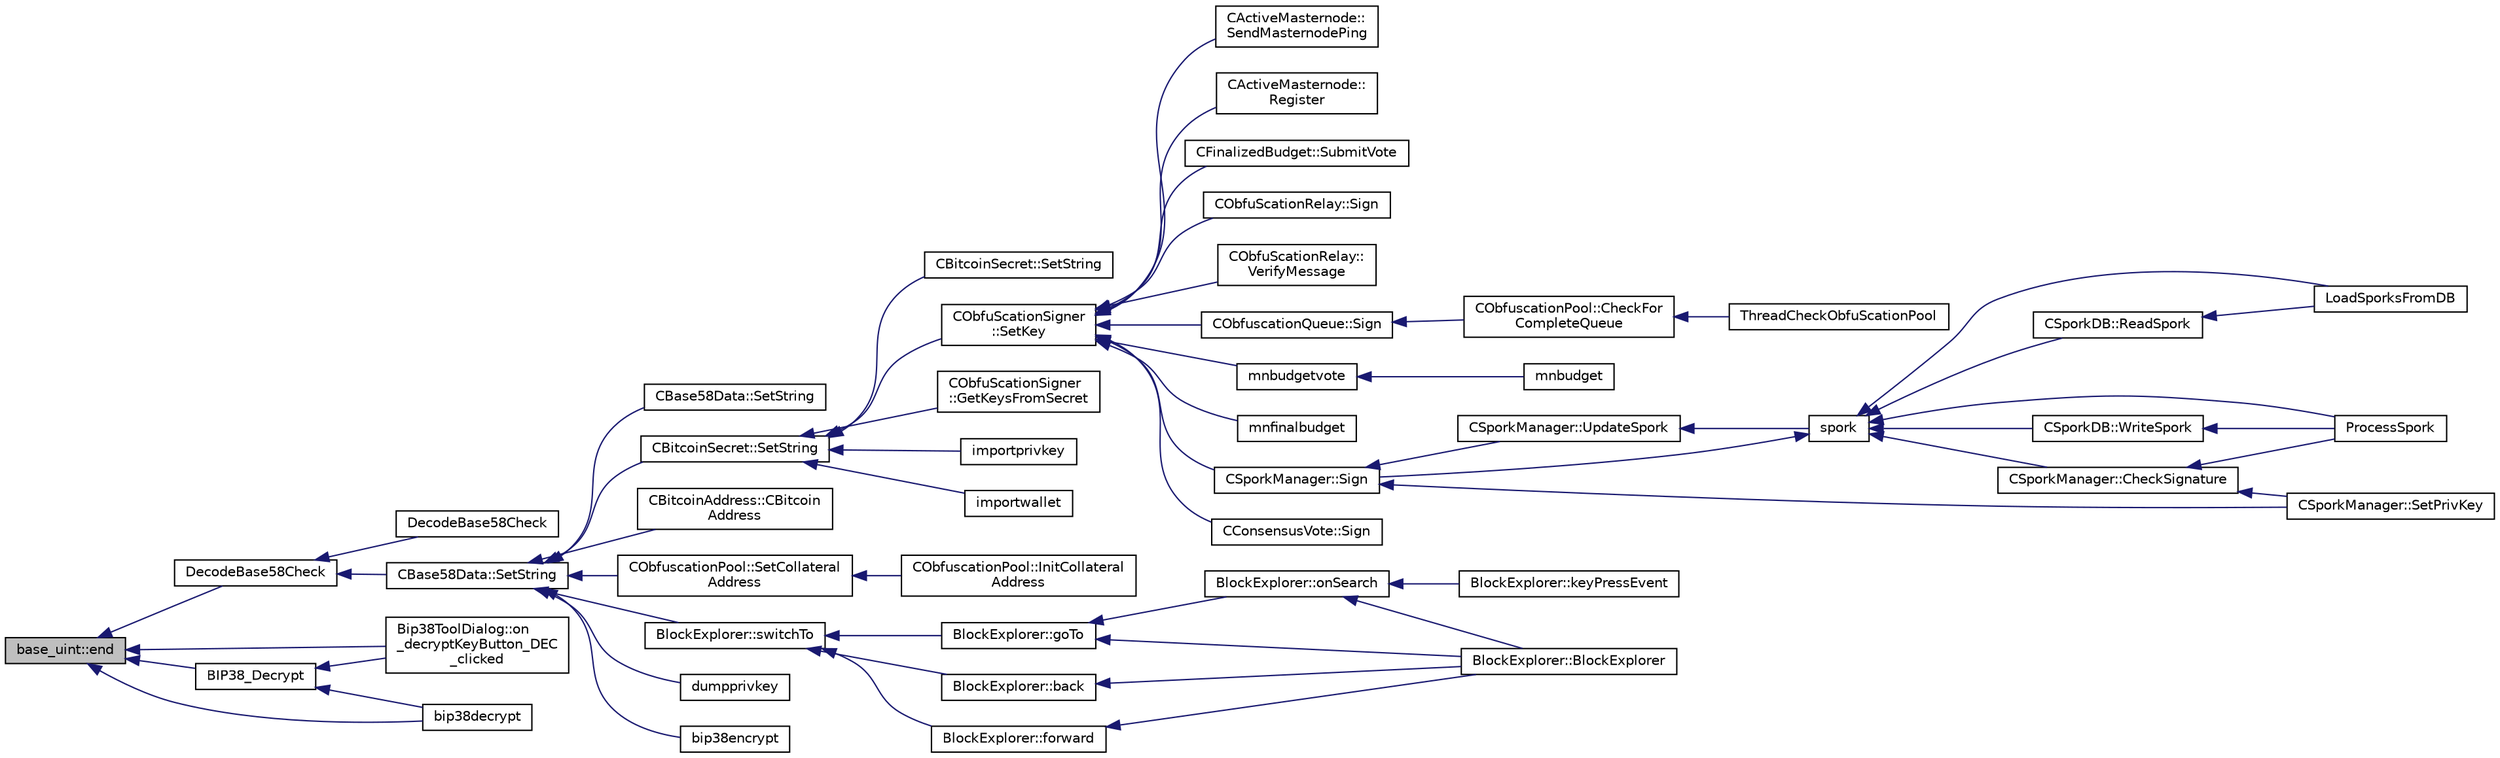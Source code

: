 digraph "base_uint::end"
{
  edge [fontname="Helvetica",fontsize="10",labelfontname="Helvetica",labelfontsize="10"];
  node [fontname="Helvetica",fontsize="10",shape=record];
  rankdir="LR";
  Node49 [label="base_uint::end",height=0.2,width=0.4,color="black", fillcolor="grey75", style="filled", fontcolor="black"];
  Node49 -> Node50 [dir="back",color="midnightblue",fontsize="10",style="solid",fontname="Helvetica"];
  Node50 [label="DecodeBase58Check",height=0.2,width=0.4,color="black", fillcolor="white", style="filled",URL="$base58_8h.html#ae2dc7ad63e243509e0871ec4a5890678",tooltip="Decode a base58-encoded string (psz) that includes a checksum into a byte vector (vchRet), return true if decoding is successful. "];
  Node50 -> Node51 [dir="back",color="midnightblue",fontsize="10",style="solid",fontname="Helvetica"];
  Node51 [label="DecodeBase58Check",height=0.2,width=0.4,color="black", fillcolor="white", style="filled",URL="$base58_8h.html#a96597527b13547236b99430e6ac195b3",tooltip="Decode a base58-encoded string (str) that includes a checksum into a byte vector (vchRet), return true if decoding is successful. "];
  Node50 -> Node52 [dir="back",color="midnightblue",fontsize="10",style="solid",fontname="Helvetica"];
  Node52 [label="CBase58Data::SetString",height=0.2,width=0.4,color="black", fillcolor="white", style="filled",URL="$class_c_base58_data.html#a250fa3bc97d03c7d87de5485c8b49b57"];
  Node52 -> Node53 [dir="back",color="midnightblue",fontsize="10",style="solid",fontname="Helvetica"];
  Node53 [label="CBase58Data::SetString",height=0.2,width=0.4,color="black", fillcolor="white", style="filled",URL="$class_c_base58_data.html#a8e0cba75a3e0a5b21defaf1471d8659c"];
  Node52 -> Node54 [dir="back",color="midnightblue",fontsize="10",style="solid",fontname="Helvetica"];
  Node54 [label="CBitcoinSecret::SetString",height=0.2,width=0.4,color="black", fillcolor="white", style="filled",URL="$class_c_bitcoin_secret.html#a6a8aff02f66099f33f573ad3e6375bb1"];
  Node54 -> Node55 [dir="back",color="midnightblue",fontsize="10",style="solid",fontname="Helvetica"];
  Node55 [label="CBitcoinSecret::SetString",height=0.2,width=0.4,color="black", fillcolor="white", style="filled",URL="$class_c_bitcoin_secret.html#a83cfc3b34aac494efdd6e316cd08626d"];
  Node54 -> Node56 [dir="back",color="midnightblue",fontsize="10",style="solid",fontname="Helvetica"];
  Node56 [label="CObfuScationSigner\l::SetKey",height=0.2,width=0.4,color="black", fillcolor="white", style="filled",URL="$class_c_obfu_scation_signer.html#a4a12e41611db1b711d59ac4c3323dd36",tooltip="Set the private/public key values, returns true if successful. "];
  Node56 -> Node57 [dir="back",color="midnightblue",fontsize="10",style="solid",fontname="Helvetica"];
  Node57 [label="CActiveMasternode::\lSendMasternodePing",height=0.2,width=0.4,color="black", fillcolor="white", style="filled",URL="$class_c_active_masternode.html#ae30a82106f2c0b6875344e39e49393c2",tooltip="Ping Masternode. "];
  Node56 -> Node58 [dir="back",color="midnightblue",fontsize="10",style="solid",fontname="Helvetica"];
  Node58 [label="CActiveMasternode::\lRegister",height=0.2,width=0.4,color="black", fillcolor="white", style="filled",URL="$class_c_active_masternode.html#a99e26870efec1ea98738cda1a5a85702",tooltip="Register remote Masternode. "];
  Node56 -> Node59 [dir="back",color="midnightblue",fontsize="10",style="solid",fontname="Helvetica"];
  Node59 [label="CFinalizedBudget::SubmitVote",height=0.2,width=0.4,color="black", fillcolor="white", style="filled",URL="$class_c_finalized_budget.html#a8d5710eaf0fe541dcdce1d5f2ebee51c"];
  Node56 -> Node60 [dir="back",color="midnightblue",fontsize="10",style="solid",fontname="Helvetica"];
  Node60 [label="CObfuScationRelay::Sign",height=0.2,width=0.4,color="black", fillcolor="white", style="filled",URL="$class_c_obfu_scation_relay.html#a6a0c143f5d9536a64bcb1745d2011761"];
  Node56 -> Node61 [dir="back",color="midnightblue",fontsize="10",style="solid",fontname="Helvetica"];
  Node61 [label="CObfuScationRelay::\lVerifyMessage",height=0.2,width=0.4,color="black", fillcolor="white", style="filled",URL="$class_c_obfu_scation_relay.html#aa76fd65563c22d322350e09b2b876e9d"];
  Node56 -> Node62 [dir="back",color="midnightblue",fontsize="10",style="solid",fontname="Helvetica"];
  Node62 [label="CObfuscationQueue::Sign",height=0.2,width=0.4,color="black", fillcolor="white", style="filled",URL="$class_c_obfuscation_queue.html#a7d7be50e6c9ca531f4a4b69a3f7c0b79",tooltip="Sign this Obfuscation transaction. "];
  Node62 -> Node63 [dir="back",color="midnightblue",fontsize="10",style="solid",fontname="Helvetica"];
  Node63 [label="CObfuscationPool::CheckFor\lCompleteQueue",height=0.2,width=0.4,color="black", fillcolor="white", style="filled",URL="$class_c_obfuscation_pool.html#ad8fc2b9e329de37d3a78bcf51d475696"];
  Node63 -> Node64 [dir="back",color="midnightblue",fontsize="10",style="solid",fontname="Helvetica"];
  Node64 [label="ThreadCheckObfuScationPool",height=0.2,width=0.4,color="black", fillcolor="white", style="filled",URL="$obfuscation_8h.html#a3f96a5ca9c6735e5bfac77582f0af321"];
  Node56 -> Node65 [dir="back",color="midnightblue",fontsize="10",style="solid",fontname="Helvetica"];
  Node65 [label="mnbudgetvote",height=0.2,width=0.4,color="black", fillcolor="white", style="filled",URL="$rpcmasternode-budget_8cpp.html#a56da074ff2f33c0ef53bb451c67c0761"];
  Node65 -> Node66 [dir="back",color="midnightblue",fontsize="10",style="solid",fontname="Helvetica"];
  Node66 [label="mnbudget",height=0.2,width=0.4,color="black", fillcolor="white", style="filled",URL="$rpcmasternode-budget_8cpp.html#aeabbf924be4d2ce4bedb28a394e1fc6b"];
  Node56 -> Node67 [dir="back",color="midnightblue",fontsize="10",style="solid",fontname="Helvetica"];
  Node67 [label="mnfinalbudget",height=0.2,width=0.4,color="black", fillcolor="white", style="filled",URL="$rpcmasternode-budget_8cpp.html#a9377cde49f5b62904aafb46d7d3c5e7c"];
  Node56 -> Node68 [dir="back",color="midnightblue",fontsize="10",style="solid",fontname="Helvetica"];
  Node68 [label="CSporkManager::Sign",height=0.2,width=0.4,color="black", fillcolor="white", style="filled",URL="$class_c_spork_manager.html#adf1b5d40f378c4bd3a5ea31905b11f30"];
  Node68 -> Node69 [dir="back",color="midnightblue",fontsize="10",style="solid",fontname="Helvetica"];
  Node69 [label="CSporkManager::UpdateSpork",height=0.2,width=0.4,color="black", fillcolor="white", style="filled",URL="$class_c_spork_manager.html#afb7e15fe29bd548939657a20ca5feafb"];
  Node69 -> Node70 [dir="back",color="midnightblue",fontsize="10",style="solid",fontname="Helvetica"];
  Node70 [label="spork",height=0.2,width=0.4,color="black", fillcolor="white", style="filled",URL="$rpcmisc_8cpp.html#a8dcc7f3e5749bbd1dad163b85d0abdcb"];
  Node70 -> Node71 [dir="back",color="midnightblue",fontsize="10",style="solid",fontname="Helvetica"];
  Node71 [label="LoadSporksFromDB",height=0.2,width=0.4,color="black", fillcolor="white", style="filled",URL="$spork_8h.html#a8ca9266accb6cf34f86a4f9244f22e79"];
  Node70 -> Node72 [dir="back",color="midnightblue",fontsize="10",style="solid",fontname="Helvetica"];
  Node72 [label="ProcessSpork",height=0.2,width=0.4,color="black", fillcolor="white", style="filled",URL="$spork_8h.html#a3f9c24c1f4c012152fb4422ca981610a"];
  Node70 -> Node73 [dir="back",color="midnightblue",fontsize="10",style="solid",fontname="Helvetica"];
  Node73 [label="CSporkManager::CheckSignature",height=0.2,width=0.4,color="black", fillcolor="white", style="filled",URL="$class_c_spork_manager.html#a697d8c0ce5c422ea125eee96687aa7b3"];
  Node73 -> Node72 [dir="back",color="midnightblue",fontsize="10",style="solid",fontname="Helvetica"];
  Node73 -> Node74 [dir="back",color="midnightblue",fontsize="10",style="solid",fontname="Helvetica"];
  Node74 [label="CSporkManager::SetPrivKey",height=0.2,width=0.4,color="black", fillcolor="white", style="filled",URL="$class_c_spork_manager.html#a599d088218de9d242e4dc5cb17dd310b"];
  Node70 -> Node68 [dir="back",color="midnightblue",fontsize="10",style="solid",fontname="Helvetica"];
  Node70 -> Node75 [dir="back",color="midnightblue",fontsize="10",style="solid",fontname="Helvetica"];
  Node75 [label="CSporkDB::WriteSpork",height=0.2,width=0.4,color="black", fillcolor="white", style="filled",URL="$class_c_spork_d_b.html#a642de787a3b991b3ce7d33125ca19828"];
  Node75 -> Node72 [dir="back",color="midnightblue",fontsize="10",style="solid",fontname="Helvetica"];
  Node70 -> Node76 [dir="back",color="midnightblue",fontsize="10",style="solid",fontname="Helvetica"];
  Node76 [label="CSporkDB::ReadSpork",height=0.2,width=0.4,color="black", fillcolor="white", style="filled",URL="$class_c_spork_d_b.html#a346e545c337070e9f7827c4eb1abcdb1"];
  Node76 -> Node71 [dir="back",color="midnightblue",fontsize="10",style="solid",fontname="Helvetica"];
  Node68 -> Node74 [dir="back",color="midnightblue",fontsize="10",style="solid",fontname="Helvetica"];
  Node56 -> Node77 [dir="back",color="midnightblue",fontsize="10",style="solid",fontname="Helvetica"];
  Node77 [label="CConsensusVote::Sign",height=0.2,width=0.4,color="black", fillcolor="white", style="filled",URL="$class_c_consensus_vote.html#a687495887aa75f5d5bb70f93ecb820d0"];
  Node54 -> Node78 [dir="back",color="midnightblue",fontsize="10",style="solid",fontname="Helvetica"];
  Node78 [label="CObfuScationSigner\l::GetKeysFromSecret",height=0.2,width=0.4,color="black", fillcolor="white", style="filled",URL="$class_c_obfu_scation_signer.html#a1e649a4b0bbeb5921ce2c37a240a98ae",tooltip="Set the private/public key values, returns true if successful. "];
  Node54 -> Node79 [dir="back",color="midnightblue",fontsize="10",style="solid",fontname="Helvetica"];
  Node79 [label="importprivkey",height=0.2,width=0.4,color="black", fillcolor="white", style="filled",URL="$rpcdump_8cpp.html#a3a6fdb974fce01220a895393d444e981"];
  Node54 -> Node80 [dir="back",color="midnightblue",fontsize="10",style="solid",fontname="Helvetica"];
  Node80 [label="importwallet",height=0.2,width=0.4,color="black", fillcolor="white", style="filled",URL="$rpcdump_8cpp.html#a2566d5c9dd1938b74e70398cdb3ac5c1"];
  Node52 -> Node81 [dir="back",color="midnightblue",fontsize="10",style="solid",fontname="Helvetica"];
  Node81 [label="CBitcoinAddress::CBitcoin\lAddress",height=0.2,width=0.4,color="black", fillcolor="white", style="filled",URL="$class_c_bitcoin_address.html#a23f7116fe3a89ab9a551f1d8c29469da"];
  Node52 -> Node82 [dir="back",color="midnightblue",fontsize="10",style="solid",fontname="Helvetica"];
  Node82 [label="CObfuscationPool::SetCollateral\lAddress",height=0.2,width=0.4,color="black", fillcolor="white", style="filled",URL="$class_c_obfuscation_pool.html#aa799d03fe720586f1410035e3e2dba94"];
  Node82 -> Node83 [dir="back",color="midnightblue",fontsize="10",style="solid",fontname="Helvetica"];
  Node83 [label="CObfuscationPool::InitCollateral\lAddress",height=0.2,width=0.4,color="black", fillcolor="white", style="filled",URL="$class_c_obfuscation_pool.html#aa040695f32a21d3abc6ceaa9d8805779"];
  Node52 -> Node84 [dir="back",color="midnightblue",fontsize="10",style="solid",fontname="Helvetica"];
  Node84 [label="BlockExplorer::switchTo",height=0.2,width=0.4,color="black", fillcolor="white", style="filled",URL="$class_block_explorer.html#a24d6353efb00436dd029e234e3a86121"];
  Node84 -> Node85 [dir="back",color="midnightblue",fontsize="10",style="solid",fontname="Helvetica"];
  Node85 [label="BlockExplorer::goTo",height=0.2,width=0.4,color="black", fillcolor="white", style="filled",URL="$class_block_explorer.html#a32a642323bf89030d4f3519d79893ccd"];
  Node85 -> Node86 [dir="back",color="midnightblue",fontsize="10",style="solid",fontname="Helvetica"];
  Node86 [label="BlockExplorer::BlockExplorer",height=0.2,width=0.4,color="black", fillcolor="white", style="filled",URL="$class_block_explorer.html#aa1824a81f9b6d20dce7be419170ea02b"];
  Node85 -> Node87 [dir="back",color="midnightblue",fontsize="10",style="solid",fontname="Helvetica"];
  Node87 [label="BlockExplorer::onSearch",height=0.2,width=0.4,color="black", fillcolor="white", style="filled",URL="$class_block_explorer.html#a5d9b6b07b7a7cb14c9731950d76074a4"];
  Node87 -> Node86 [dir="back",color="midnightblue",fontsize="10",style="solid",fontname="Helvetica"];
  Node87 -> Node88 [dir="back",color="midnightblue",fontsize="10",style="solid",fontname="Helvetica"];
  Node88 [label="BlockExplorer::keyPressEvent",height=0.2,width=0.4,color="black", fillcolor="white", style="filled",URL="$class_block_explorer.html#ae64a065d31adf1c1411dc1810cdd576c"];
  Node84 -> Node89 [dir="back",color="midnightblue",fontsize="10",style="solid",fontname="Helvetica"];
  Node89 [label="BlockExplorer::back",height=0.2,width=0.4,color="black", fillcolor="white", style="filled",URL="$class_block_explorer.html#aed5a84d4c9691f29721829eca6023169"];
  Node89 -> Node86 [dir="back",color="midnightblue",fontsize="10",style="solid",fontname="Helvetica"];
  Node84 -> Node90 [dir="back",color="midnightblue",fontsize="10",style="solid",fontname="Helvetica"];
  Node90 [label="BlockExplorer::forward",height=0.2,width=0.4,color="black", fillcolor="white", style="filled",URL="$class_block_explorer.html#a062131c18869d12dc393775f3695e89f"];
  Node90 -> Node86 [dir="back",color="midnightblue",fontsize="10",style="solid",fontname="Helvetica"];
  Node52 -> Node91 [dir="back",color="midnightblue",fontsize="10",style="solid",fontname="Helvetica"];
  Node91 [label="dumpprivkey",height=0.2,width=0.4,color="black", fillcolor="white", style="filled",URL="$rpcdump_8cpp.html#a4010fb238298e15c540d3e5ecd60f858"];
  Node52 -> Node92 [dir="back",color="midnightblue",fontsize="10",style="solid",fontname="Helvetica"];
  Node92 [label="bip38encrypt",height=0.2,width=0.4,color="black", fillcolor="white", style="filled",URL="$rpcdump_8cpp.html#a303f255a7509999ce1e535d5e7bb220d"];
  Node49 -> Node93 [dir="back",color="midnightblue",fontsize="10",style="solid",fontname="Helvetica"];
  Node93 [label="BIP38_Decrypt",height=0.2,width=0.4,color="black", fillcolor="white", style="filled",URL="$bip38_8h.html#a3a8abd78d8750c4c7622d7acd3815743"];
  Node93 -> Node94 [dir="back",color="midnightblue",fontsize="10",style="solid",fontname="Helvetica"];
  Node94 [label="Bip38ToolDialog::on\l_decryptKeyButton_DEC\l_clicked",height=0.2,width=0.4,color="black", fillcolor="white", style="filled",URL="$class_bip38_tool_dialog.html#a7675f3df0cc4dc22a100052a5b099191"];
  Node93 -> Node95 [dir="back",color="midnightblue",fontsize="10",style="solid",fontname="Helvetica"];
  Node95 [label="bip38decrypt",height=0.2,width=0.4,color="black", fillcolor="white", style="filled",URL="$rpcdump_8cpp.html#a64a0e2e87f6d741efd662ac94080159d"];
  Node49 -> Node94 [dir="back",color="midnightblue",fontsize="10",style="solid",fontname="Helvetica"];
  Node49 -> Node95 [dir="back",color="midnightblue",fontsize="10",style="solid",fontname="Helvetica"];
}
